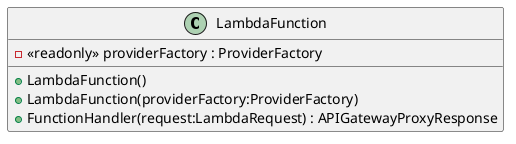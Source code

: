@startuml
class LambdaFunction {
    - <<readonly>> providerFactory : ProviderFactory
    + LambdaFunction()
    + LambdaFunction(providerFactory:ProviderFactory)
    + FunctionHandler(request:LambdaRequest) : APIGatewayProxyResponse
}
@enduml

